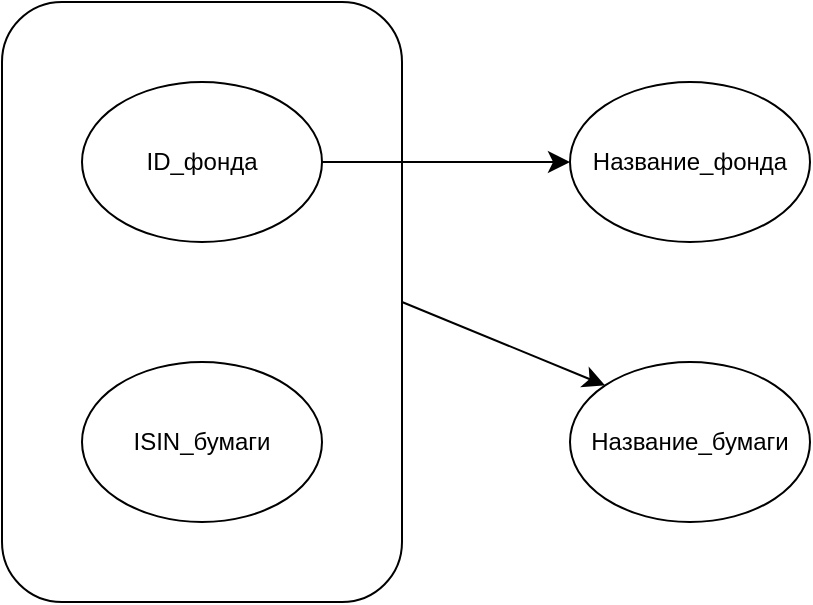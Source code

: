<mxfile version="27.1.3">
  <diagram name="Страница — 1" id="Nqn5sH8f4SsPKEA7VOJv">
    <mxGraphModel dx="1426" dy="796" grid="1" gridSize="10" guides="1" tooltips="1" connect="1" arrows="1" fold="1" page="1" pageScale="1" pageWidth="827" pageHeight="1169" math="0" shadow="0">
      <root>
        <mxCell id="0" />
        <mxCell id="1" parent="0" />
        <mxCell id="a6HJm-3Ev6RPCr2-VMvF-10" value="" style="rounded=1;whiteSpace=wrap;html=1;" vertex="1" parent="1">
          <mxGeometry x="70" y="100" width="200" height="300" as="geometry" />
        </mxCell>
        <mxCell id="a6HJm-3Ev6RPCr2-VMvF-11" style="edgeStyle=none;curved=1;rounded=0;orthogonalLoop=1;jettySize=auto;html=1;exitX=1;exitY=0.5;exitDx=0;exitDy=0;fontSize=12;startSize=8;endSize=8;entryX=0;entryY=0.5;entryDx=0;entryDy=0;" edge="1" parent="1" source="a6HJm-3Ev6RPCr2-VMvF-12" target="a6HJm-3Ev6RPCr2-VMvF-15">
          <mxGeometry relative="1" as="geometry">
            <mxPoint x="350" y="180" as="targetPoint" />
          </mxGeometry>
        </mxCell>
        <mxCell id="a6HJm-3Ev6RPCr2-VMvF-12" value="ID_фонда" style="ellipse;whiteSpace=wrap;html=1;" vertex="1" parent="1">
          <mxGeometry x="110" y="140" width="120" height="80" as="geometry" />
        </mxCell>
        <mxCell id="a6HJm-3Ev6RPCr2-VMvF-13" style="edgeStyle=none;curved=1;rounded=0;orthogonalLoop=1;jettySize=auto;html=1;exitX=1;exitY=0.5;exitDx=0;exitDy=0;entryX=0;entryY=0;entryDx=0;entryDy=0;fontSize=12;startSize=8;endSize=8;" edge="1" parent="1" source="a6HJm-3Ev6RPCr2-VMvF-10" target="a6HJm-3Ev6RPCr2-VMvF-16">
          <mxGeometry relative="1" as="geometry" />
        </mxCell>
        <mxCell id="a6HJm-3Ev6RPCr2-VMvF-14" value="ISIN_бумаги" style="ellipse;whiteSpace=wrap;html=1;" vertex="1" parent="1">
          <mxGeometry x="110" y="280" width="120" height="80" as="geometry" />
        </mxCell>
        <mxCell id="a6HJm-3Ev6RPCr2-VMvF-15" value="Название_фонда" style="ellipse;whiteSpace=wrap;html=1;" vertex="1" parent="1">
          <mxGeometry x="354" y="140" width="120" height="80" as="geometry" />
        </mxCell>
        <mxCell id="a6HJm-3Ev6RPCr2-VMvF-16" value="Название_бумаги" style="ellipse;whiteSpace=wrap;html=1;" vertex="1" parent="1">
          <mxGeometry x="354" y="280" width="120" height="80" as="geometry" />
        </mxCell>
      </root>
    </mxGraphModel>
  </diagram>
</mxfile>
